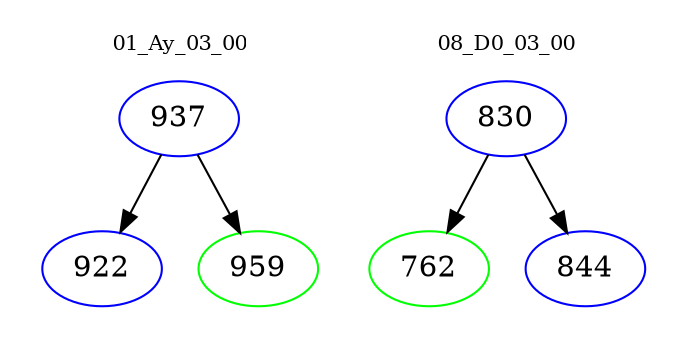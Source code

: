 digraph{
subgraph cluster_0 {
color = white
label = "01_Ay_03_00";
fontsize=10;
T0_937 [label="937", color="blue"]
T0_937 -> T0_922 [color="black"]
T0_922 [label="922", color="blue"]
T0_937 -> T0_959 [color="black"]
T0_959 [label="959", color="green"]
}
subgraph cluster_1 {
color = white
label = "08_D0_03_00";
fontsize=10;
T1_830 [label="830", color="blue"]
T1_830 -> T1_762 [color="black"]
T1_762 [label="762", color="green"]
T1_830 -> T1_844 [color="black"]
T1_844 [label="844", color="blue"]
}
}
